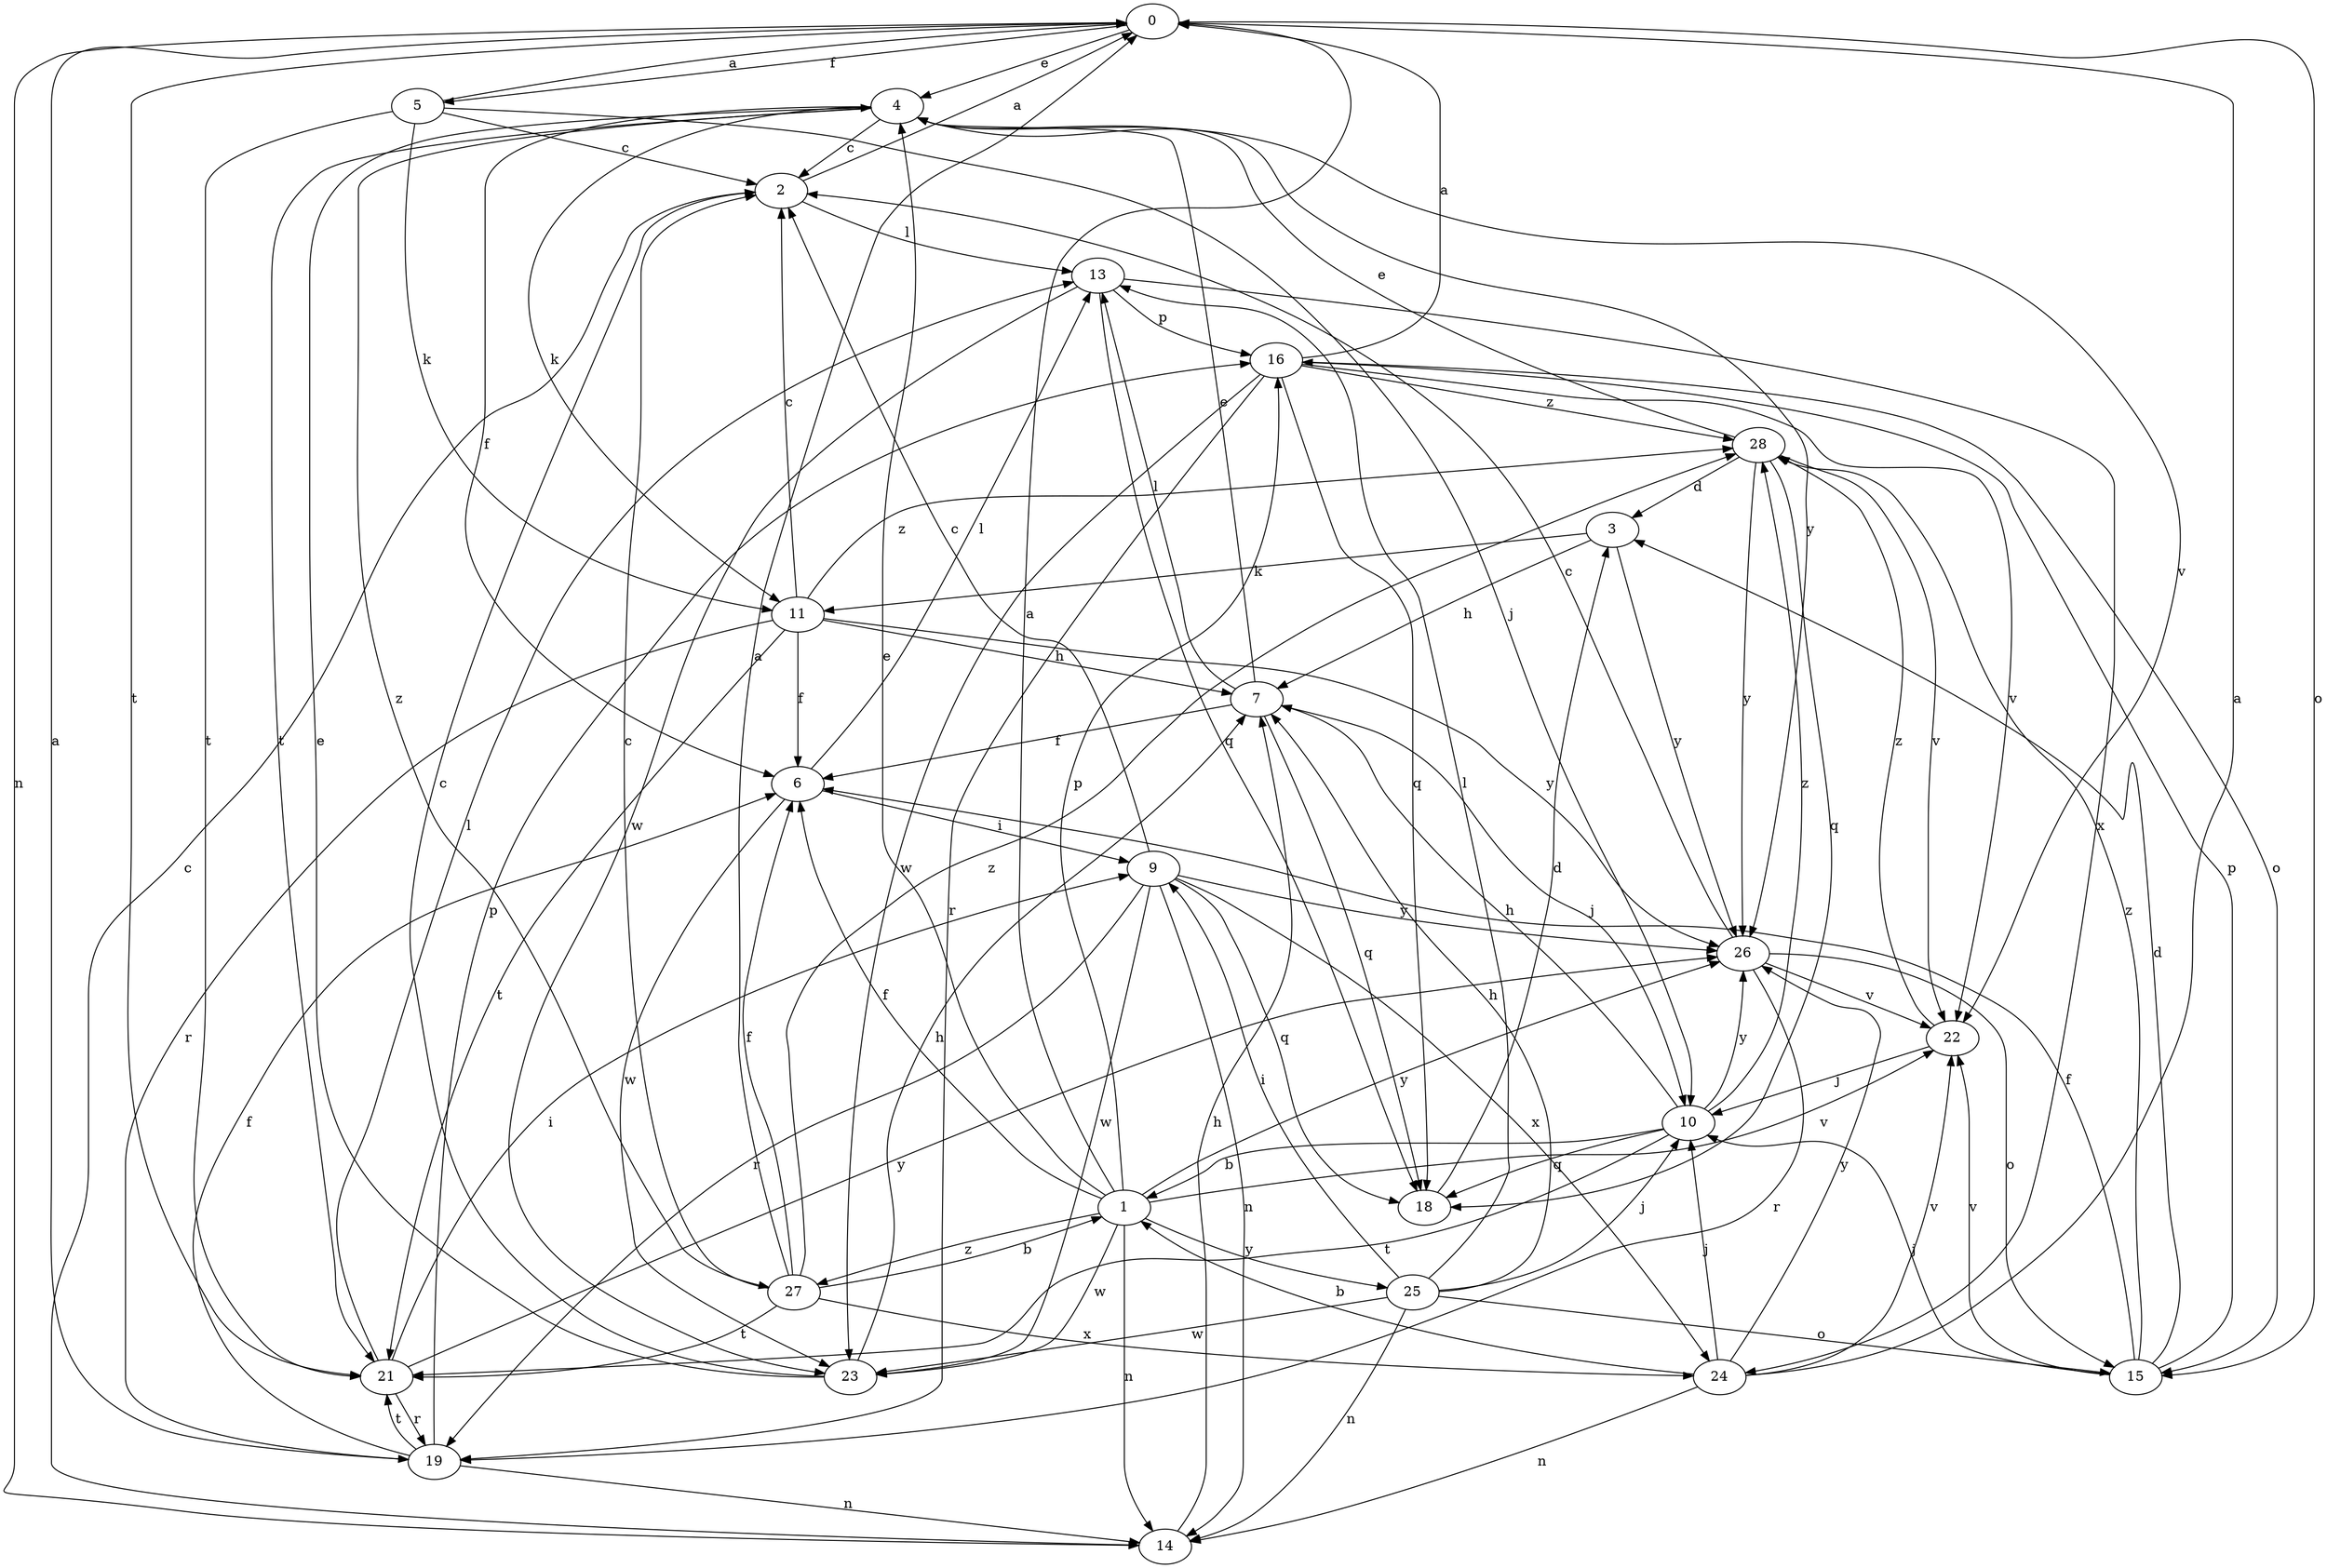 strict digraph  {
0;
1;
2;
3;
4;
5;
6;
7;
9;
10;
11;
13;
14;
15;
16;
18;
19;
21;
22;
23;
24;
25;
26;
27;
28;
0 -> 4  [label=e];
0 -> 5  [label=f];
0 -> 14  [label=n];
0 -> 15  [label=o];
0 -> 21  [label=t];
1 -> 0  [label=a];
1 -> 4  [label=e];
1 -> 6  [label=f];
1 -> 14  [label=n];
1 -> 16  [label=p];
1 -> 22  [label=v];
1 -> 23  [label=w];
1 -> 25  [label=y];
1 -> 26  [label=y];
1 -> 27  [label=z];
2 -> 0  [label=a];
2 -> 13  [label=l];
3 -> 7  [label=h];
3 -> 11  [label=k];
3 -> 26  [label=y];
4 -> 2  [label=c];
4 -> 6  [label=f];
4 -> 11  [label=k];
4 -> 21  [label=t];
4 -> 22  [label=v];
4 -> 26  [label=y];
4 -> 27  [label=z];
5 -> 0  [label=a];
5 -> 2  [label=c];
5 -> 10  [label=j];
5 -> 11  [label=k];
5 -> 21  [label=t];
6 -> 9  [label=i];
6 -> 13  [label=l];
6 -> 23  [label=w];
7 -> 4  [label=e];
7 -> 6  [label=f];
7 -> 10  [label=j];
7 -> 13  [label=l];
7 -> 18  [label=q];
9 -> 2  [label=c];
9 -> 14  [label=n];
9 -> 18  [label=q];
9 -> 19  [label=r];
9 -> 23  [label=w];
9 -> 24  [label=x];
9 -> 26  [label=y];
10 -> 1  [label=b];
10 -> 7  [label=h];
10 -> 18  [label=q];
10 -> 21  [label=t];
10 -> 26  [label=y];
10 -> 28  [label=z];
11 -> 2  [label=c];
11 -> 6  [label=f];
11 -> 7  [label=h];
11 -> 19  [label=r];
11 -> 21  [label=t];
11 -> 26  [label=y];
11 -> 28  [label=z];
13 -> 16  [label=p];
13 -> 18  [label=q];
13 -> 23  [label=w];
13 -> 24  [label=x];
14 -> 2  [label=c];
14 -> 7  [label=h];
15 -> 3  [label=d];
15 -> 6  [label=f];
15 -> 10  [label=j];
15 -> 16  [label=p];
15 -> 22  [label=v];
15 -> 28  [label=z];
16 -> 0  [label=a];
16 -> 15  [label=o];
16 -> 18  [label=q];
16 -> 19  [label=r];
16 -> 22  [label=v];
16 -> 23  [label=w];
16 -> 28  [label=z];
18 -> 3  [label=d];
19 -> 0  [label=a];
19 -> 6  [label=f];
19 -> 14  [label=n];
19 -> 16  [label=p];
19 -> 21  [label=t];
21 -> 9  [label=i];
21 -> 13  [label=l];
21 -> 19  [label=r];
21 -> 26  [label=y];
22 -> 10  [label=j];
22 -> 28  [label=z];
23 -> 2  [label=c];
23 -> 4  [label=e];
23 -> 7  [label=h];
24 -> 0  [label=a];
24 -> 1  [label=b];
24 -> 10  [label=j];
24 -> 14  [label=n];
24 -> 22  [label=v];
24 -> 26  [label=y];
25 -> 7  [label=h];
25 -> 9  [label=i];
25 -> 10  [label=j];
25 -> 13  [label=l];
25 -> 14  [label=n];
25 -> 15  [label=o];
25 -> 23  [label=w];
26 -> 2  [label=c];
26 -> 15  [label=o];
26 -> 19  [label=r];
26 -> 22  [label=v];
27 -> 0  [label=a];
27 -> 1  [label=b];
27 -> 2  [label=c];
27 -> 6  [label=f];
27 -> 21  [label=t];
27 -> 24  [label=x];
27 -> 28  [label=z];
28 -> 3  [label=d];
28 -> 4  [label=e];
28 -> 18  [label=q];
28 -> 22  [label=v];
28 -> 26  [label=y];
}
